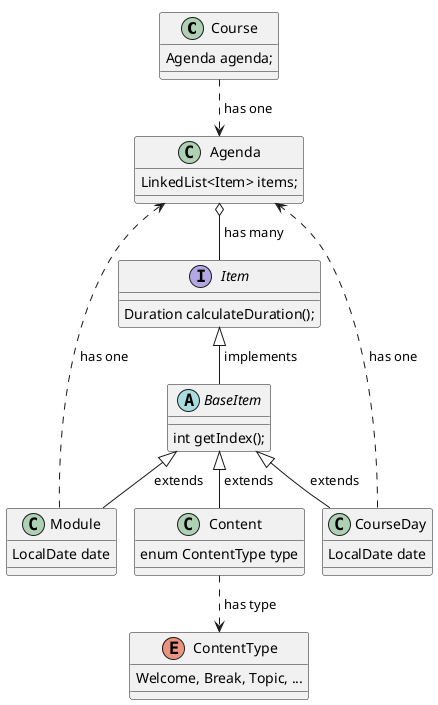 @startuml
!pragma layout smetana
'https://plantuml.com/class-diagram

skinparam groupInheritance 1

scale 1.0

class Course {
  Agenda agenda;
}
class Agenda {
  LinkedList<Item> items;
}
interface Item {
  Duration calculateDuration();
}
abstract class BaseItem {
  int getIndex();
}
class CourseDay {
  LocalDate date
}
class Module {
  LocalDate date
}
class Content {
  enum ContentType type
}
enum ContentType {
  Welcome, Break, Topic, ...
}

Course      ..>     Agenda       : " has one"
CourseDay   ..>     Agenda       : " has one"
Module      ..>     Agenda       : " has one"
Agenda      o--     Item         : " has many"
Item        <|--    BaseItem     : " implements"

BaseItem    <|--    CourseDay    : " extends"
BaseItem    <|--    Module       : " extends"
BaseItem    <|--    Content      : " extends"
Content     ..>     ContentType  : " has type"

@enduml